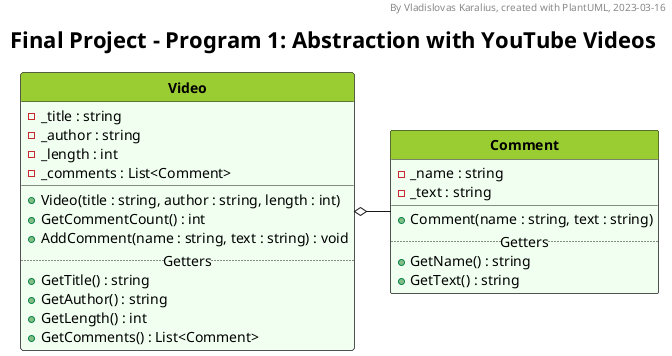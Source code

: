 @startuml UML_diagram

'--Formatting options--
hide circle
hide empty members
'skinparam classAttributeIconSize 0
skinparam style strictuml
'skinparam groupInheritance 2
'skinparam linetype ortho
'skinparam Nodesep 15
'skinparam Ranksep 25
'left to right direction

'--Styling--
'skinparam BackgroundColor White/LightGreen
skinparam TitleFontSize 22

<style>
classDiagram {
  class {
    '-attributes and methods-
    'FontSize 14
    'FontColor black
    'BackgroundColor #fefece
    BackgroundColor #f0fff0
    'RoundCorner 0
    '-class name-
    header {
      'FontSize 12
      'FontColor Black
      FontStyle bold
      BackgroundColor YellowGreen
    }

    ' Alternative class style 1
    .gaming {
      BackgroundColor Bisque
      header {
        BackgroundColor Orange
      }
    }

    ' Alternative class style 2
    .auxiliary {
      BackgroundColor #eeeeee
      header {
        BackgroundColor #cccccc
      }
    }
  }
  note {
    BackgroundColor Yellow
  }
  legend {
    FontSize 18
  }
</style>

'--Header, title, caption--
header By Vladislovas Karalius, created with PlantUML, 2023-03-16
title Final Project - Program 1: Abstraction with YouTube Videos
'caption <:warning:>Constructors without parameters are not shown in this diagram

' Dummy class that explains visibility symbols
' class Markers #dddddd {
' Attributes
' ..
' - private
' # protected
' + public
' {static} static
' --
' Methods
' ..
' - private()
' # protected()
' + public()
' {static} static()
' }

'--Main--
class Video {
  - _title : string
  - _author : string
  - _length : int
  - _comments : List<Comment>
  __
  + Video(title : string, author : string, length : int)
  + GetCommentCount() : int
  + AddComment(name : string, text : string) : void
  ..Getters..
  + GetTitle() : string
  + GetAuthor() : string
  + GetLength() : int
  + GetComments() : List<Comment>
}

class Comment {
  - _name : string
  - _text : string
  __
  + Comment(name : string, text : string)
  ..Getters..
  + GetName() : string
  + GetText() : string
}

Video o- Comment

' class SampleDataGenerator <<auxiliary>> {
'   - _titles : string[]
'   - _currentTitleIndex : int = 0
'   - _names : string[]
'   - _currentNamesIndex : int = 0
'   - _texts : string[]
'   - _currentTextsIndex : int = 0
'   + SampleDataGenerator()
'   + GetNextTitle() : string
'   + GetNextName() : string
'   + GetNextText() : string
'   - Shuffle() : void
' }

' Video .[hidden]. SampleDataGenerator

'--Description--
' legend bottom
' <size:22>__**Core Requirements**__
' The program has one base class **Activity**. This class contains the attributes and methods
' that are common to all activities. Certain functions are put into separate classes as follows:
' endlegend

@enduml